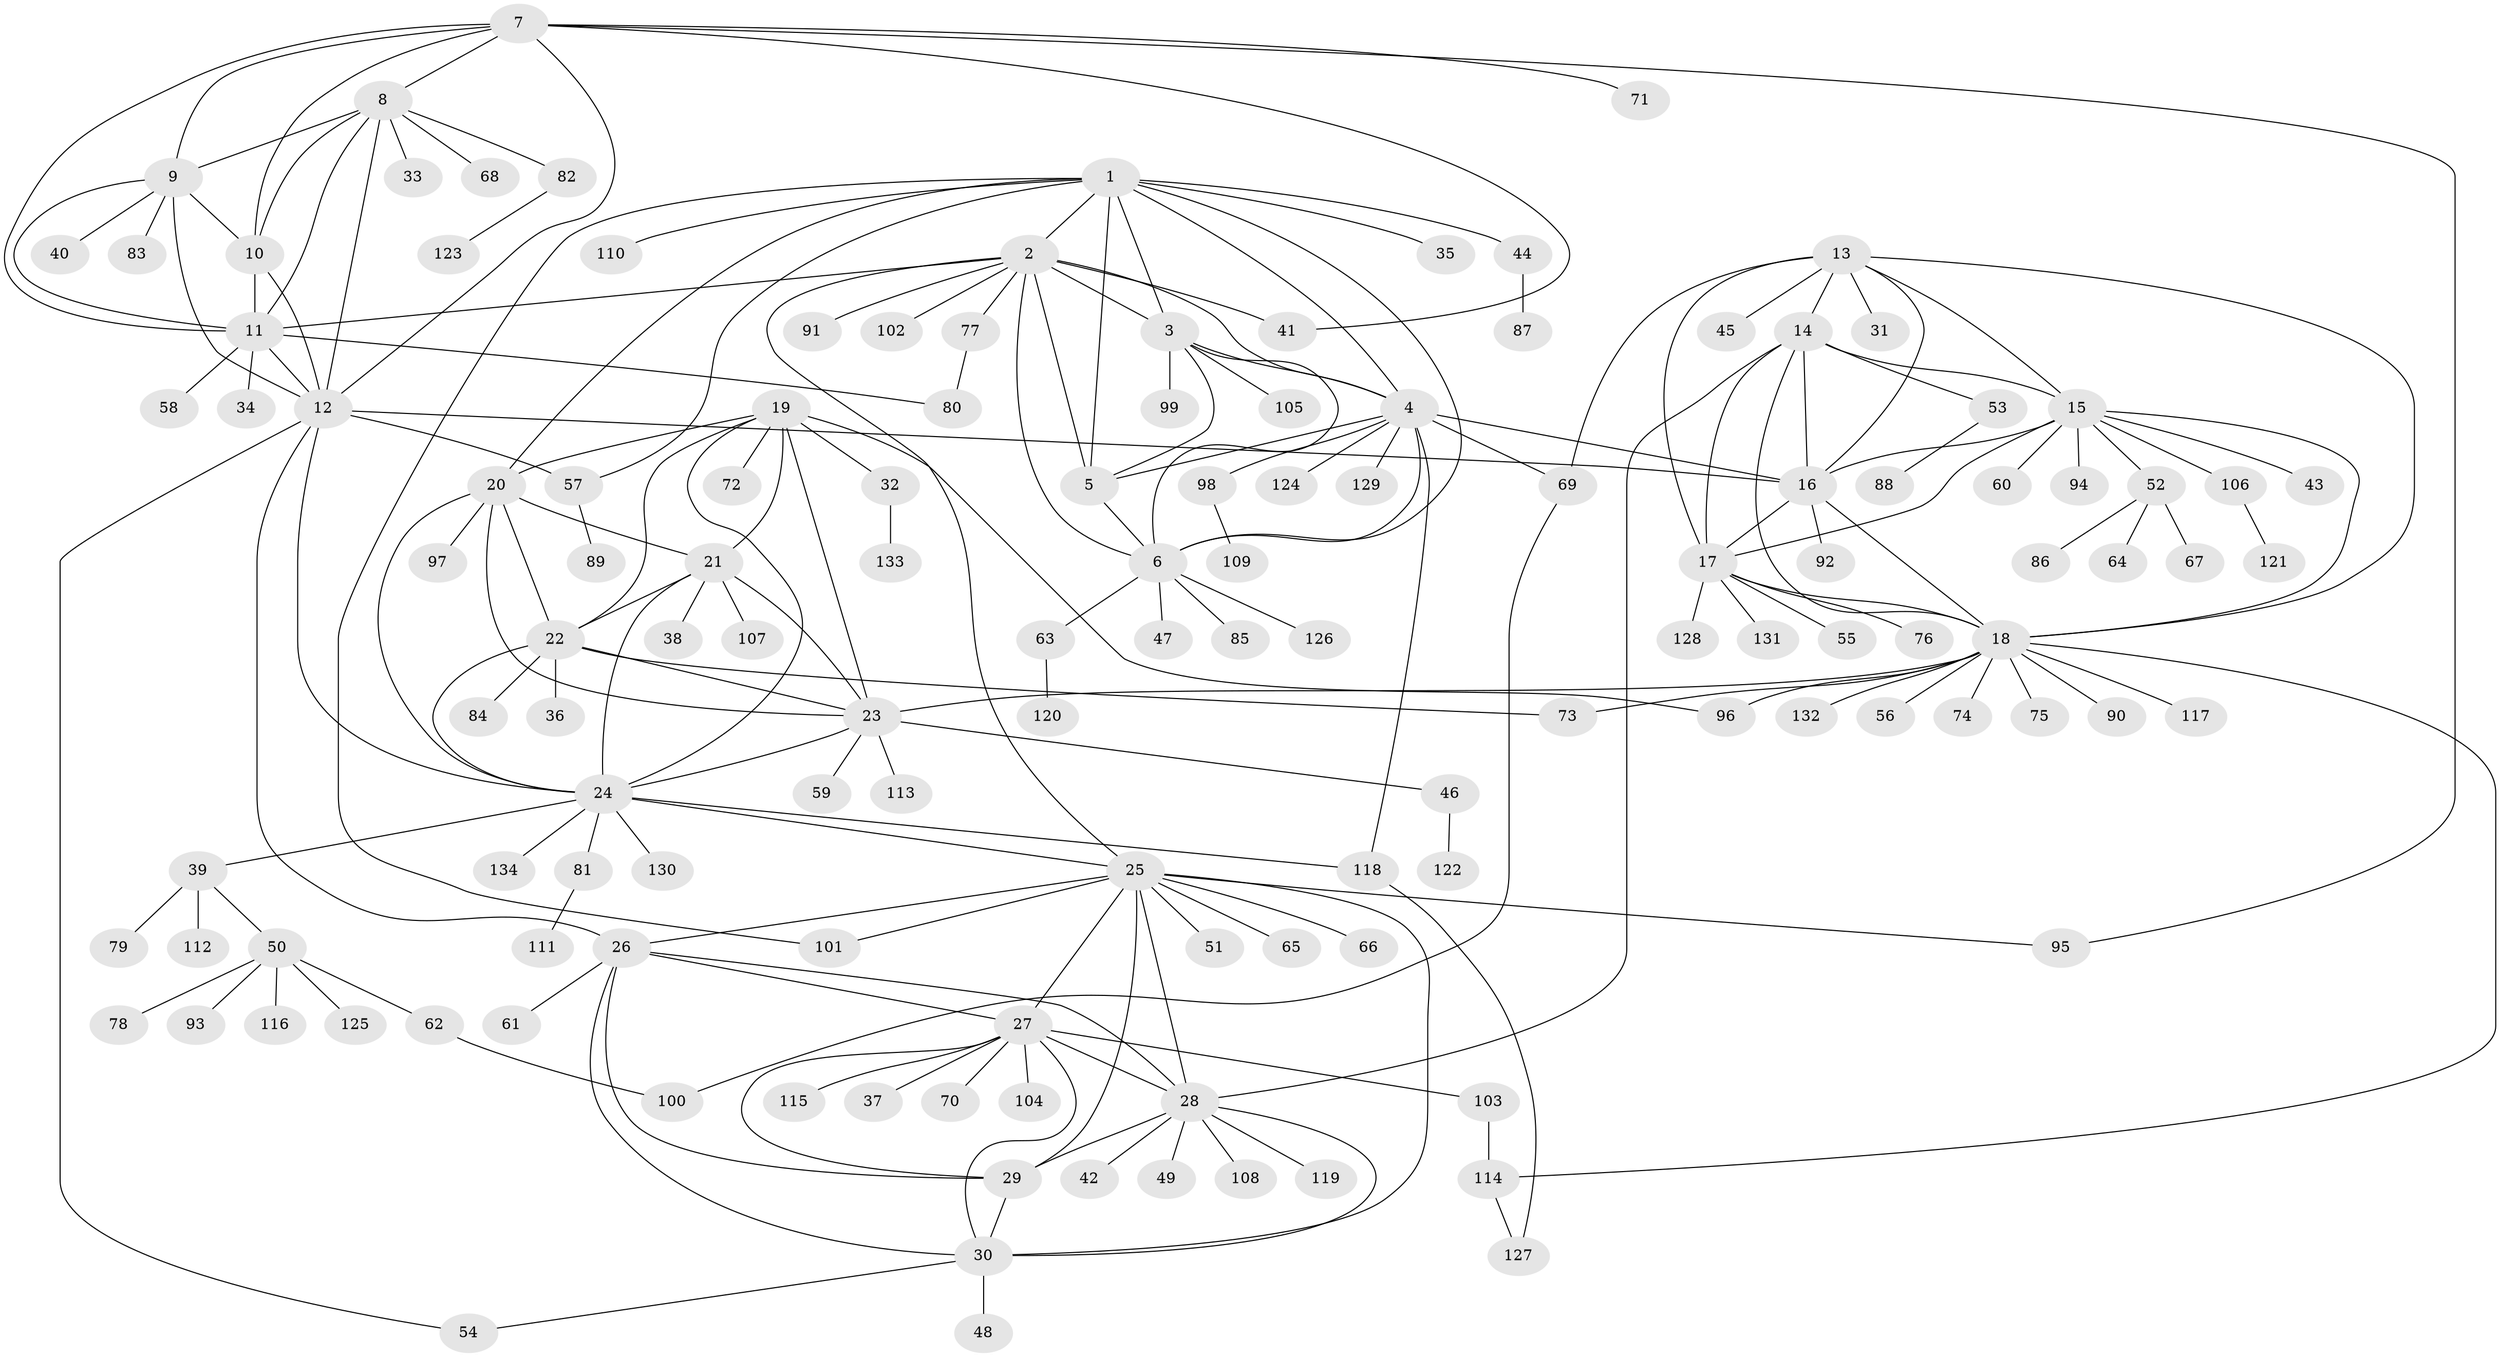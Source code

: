// coarse degree distribution, {9: 0.014925373134328358, 13: 0.029850746268656716, 6: 0.04477611940298507, 11: 0.04477611940298507, 4: 0.029850746268656716, 5: 0.029850746268656716, 3: 0.029850746268656716, 8: 0.014925373134328358, 14: 0.014925373134328358, 1: 0.7014925373134329, 7: 0.014925373134328358, 2: 0.029850746268656716}
// Generated by graph-tools (version 1.1) at 2025/19/03/04/25 18:19:36]
// undirected, 134 vertices, 202 edges
graph export_dot {
graph [start="1"]
  node [color=gray90,style=filled];
  1;
  2;
  3;
  4;
  5;
  6;
  7;
  8;
  9;
  10;
  11;
  12;
  13;
  14;
  15;
  16;
  17;
  18;
  19;
  20;
  21;
  22;
  23;
  24;
  25;
  26;
  27;
  28;
  29;
  30;
  31;
  32;
  33;
  34;
  35;
  36;
  37;
  38;
  39;
  40;
  41;
  42;
  43;
  44;
  45;
  46;
  47;
  48;
  49;
  50;
  51;
  52;
  53;
  54;
  55;
  56;
  57;
  58;
  59;
  60;
  61;
  62;
  63;
  64;
  65;
  66;
  67;
  68;
  69;
  70;
  71;
  72;
  73;
  74;
  75;
  76;
  77;
  78;
  79;
  80;
  81;
  82;
  83;
  84;
  85;
  86;
  87;
  88;
  89;
  90;
  91;
  92;
  93;
  94;
  95;
  96;
  97;
  98;
  99;
  100;
  101;
  102;
  103;
  104;
  105;
  106;
  107;
  108;
  109;
  110;
  111;
  112;
  113;
  114;
  115;
  116;
  117;
  118;
  119;
  120;
  121;
  122;
  123;
  124;
  125;
  126;
  127;
  128;
  129;
  130;
  131;
  132;
  133;
  134;
  1 -- 2;
  1 -- 3;
  1 -- 4;
  1 -- 5;
  1 -- 6;
  1 -- 20;
  1 -- 35;
  1 -- 44;
  1 -- 57;
  1 -- 101;
  1 -- 110;
  2 -- 3;
  2 -- 4;
  2 -- 5;
  2 -- 6;
  2 -- 11;
  2 -- 25;
  2 -- 41;
  2 -- 77;
  2 -- 91;
  2 -- 102;
  3 -- 4;
  3 -- 5;
  3 -- 6;
  3 -- 99;
  3 -- 105;
  4 -- 5;
  4 -- 6;
  4 -- 16;
  4 -- 69;
  4 -- 98;
  4 -- 118;
  4 -- 124;
  4 -- 129;
  5 -- 6;
  6 -- 47;
  6 -- 63;
  6 -- 85;
  6 -- 126;
  7 -- 8;
  7 -- 9;
  7 -- 10;
  7 -- 11;
  7 -- 12;
  7 -- 41;
  7 -- 71;
  7 -- 95;
  8 -- 9;
  8 -- 10;
  8 -- 11;
  8 -- 12;
  8 -- 33;
  8 -- 68;
  8 -- 82;
  9 -- 10;
  9 -- 11;
  9 -- 12;
  9 -- 40;
  9 -- 83;
  10 -- 11;
  10 -- 12;
  11 -- 12;
  11 -- 34;
  11 -- 58;
  11 -- 80;
  12 -- 16;
  12 -- 24;
  12 -- 26;
  12 -- 54;
  12 -- 57;
  13 -- 14;
  13 -- 15;
  13 -- 16;
  13 -- 17;
  13 -- 18;
  13 -- 31;
  13 -- 45;
  13 -- 69;
  14 -- 15;
  14 -- 16;
  14 -- 17;
  14 -- 18;
  14 -- 28;
  14 -- 53;
  15 -- 16;
  15 -- 17;
  15 -- 18;
  15 -- 43;
  15 -- 52;
  15 -- 60;
  15 -- 94;
  15 -- 106;
  16 -- 17;
  16 -- 18;
  16 -- 92;
  17 -- 18;
  17 -- 55;
  17 -- 76;
  17 -- 128;
  17 -- 131;
  18 -- 23;
  18 -- 56;
  18 -- 73;
  18 -- 74;
  18 -- 75;
  18 -- 90;
  18 -- 96;
  18 -- 114;
  18 -- 117;
  18 -- 132;
  19 -- 20;
  19 -- 21;
  19 -- 22;
  19 -- 23;
  19 -- 24;
  19 -- 32;
  19 -- 72;
  19 -- 96;
  20 -- 21;
  20 -- 22;
  20 -- 23;
  20 -- 24;
  20 -- 97;
  21 -- 22;
  21 -- 23;
  21 -- 24;
  21 -- 38;
  21 -- 107;
  22 -- 23;
  22 -- 24;
  22 -- 36;
  22 -- 73;
  22 -- 84;
  23 -- 24;
  23 -- 46;
  23 -- 59;
  23 -- 113;
  24 -- 25;
  24 -- 39;
  24 -- 81;
  24 -- 118;
  24 -- 130;
  24 -- 134;
  25 -- 26;
  25 -- 27;
  25 -- 28;
  25 -- 29;
  25 -- 30;
  25 -- 51;
  25 -- 65;
  25 -- 66;
  25 -- 95;
  25 -- 101;
  26 -- 27;
  26 -- 28;
  26 -- 29;
  26 -- 30;
  26 -- 61;
  27 -- 28;
  27 -- 29;
  27 -- 30;
  27 -- 37;
  27 -- 70;
  27 -- 103;
  27 -- 104;
  27 -- 115;
  28 -- 29;
  28 -- 30;
  28 -- 42;
  28 -- 49;
  28 -- 108;
  28 -- 119;
  29 -- 30;
  30 -- 48;
  30 -- 54;
  32 -- 133;
  39 -- 50;
  39 -- 79;
  39 -- 112;
  44 -- 87;
  46 -- 122;
  50 -- 62;
  50 -- 78;
  50 -- 93;
  50 -- 116;
  50 -- 125;
  52 -- 64;
  52 -- 67;
  52 -- 86;
  53 -- 88;
  57 -- 89;
  62 -- 100;
  63 -- 120;
  69 -- 100;
  77 -- 80;
  81 -- 111;
  82 -- 123;
  98 -- 109;
  103 -- 114;
  106 -- 121;
  114 -- 127;
  118 -- 127;
}
